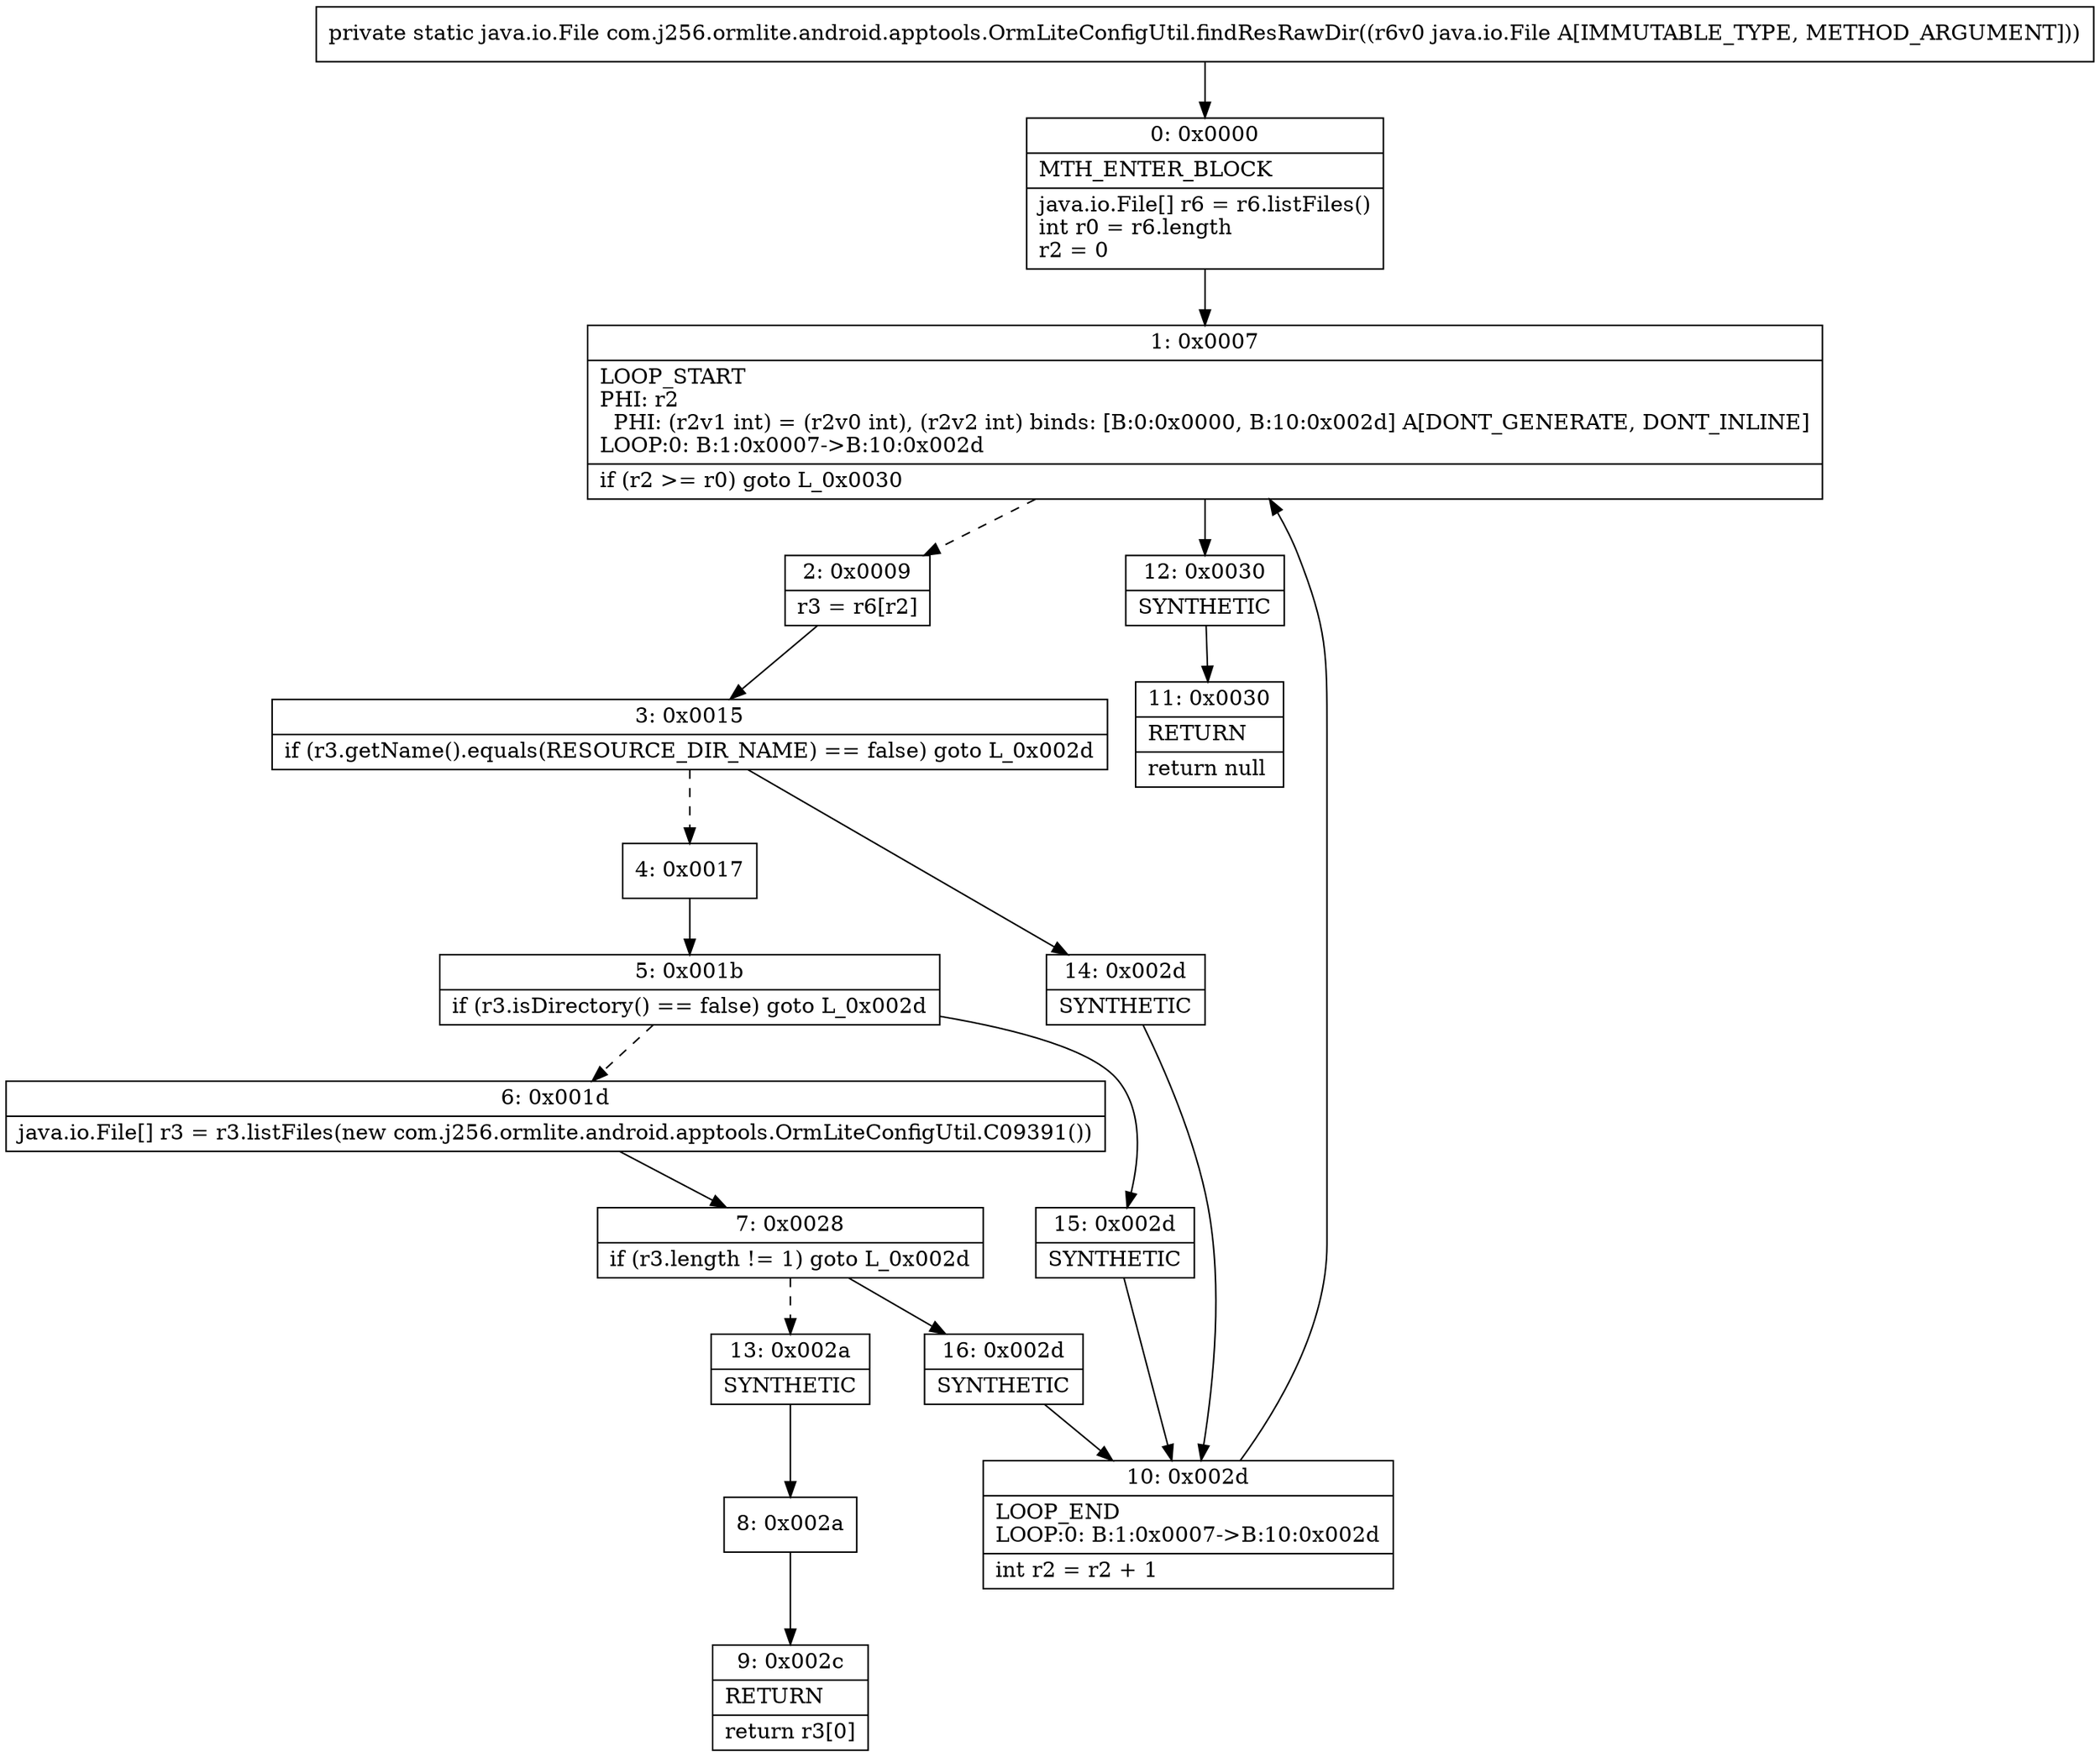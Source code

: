 digraph "CFG forcom.j256.ormlite.android.apptools.OrmLiteConfigUtil.findResRawDir(Ljava\/io\/File;)Ljava\/io\/File;" {
Node_0 [shape=record,label="{0\:\ 0x0000|MTH_ENTER_BLOCK\l|java.io.File[] r6 = r6.listFiles()\lint r0 = r6.length\lr2 = 0\l}"];
Node_1 [shape=record,label="{1\:\ 0x0007|LOOP_START\lPHI: r2 \l  PHI: (r2v1 int) = (r2v0 int), (r2v2 int) binds: [B:0:0x0000, B:10:0x002d] A[DONT_GENERATE, DONT_INLINE]\lLOOP:0: B:1:0x0007\-\>B:10:0x002d\l|if (r2 \>= r0) goto L_0x0030\l}"];
Node_2 [shape=record,label="{2\:\ 0x0009|r3 = r6[r2]\l}"];
Node_3 [shape=record,label="{3\:\ 0x0015|if (r3.getName().equals(RESOURCE_DIR_NAME) == false) goto L_0x002d\l}"];
Node_4 [shape=record,label="{4\:\ 0x0017}"];
Node_5 [shape=record,label="{5\:\ 0x001b|if (r3.isDirectory() == false) goto L_0x002d\l}"];
Node_6 [shape=record,label="{6\:\ 0x001d|java.io.File[] r3 = r3.listFiles(new com.j256.ormlite.android.apptools.OrmLiteConfigUtil.C09391())\l}"];
Node_7 [shape=record,label="{7\:\ 0x0028|if (r3.length != 1) goto L_0x002d\l}"];
Node_8 [shape=record,label="{8\:\ 0x002a}"];
Node_9 [shape=record,label="{9\:\ 0x002c|RETURN\l|return r3[0]\l}"];
Node_10 [shape=record,label="{10\:\ 0x002d|LOOP_END\lLOOP:0: B:1:0x0007\-\>B:10:0x002d\l|int r2 = r2 + 1\l}"];
Node_11 [shape=record,label="{11\:\ 0x0030|RETURN\l|return null\l}"];
Node_12 [shape=record,label="{12\:\ 0x0030|SYNTHETIC\l}"];
Node_13 [shape=record,label="{13\:\ 0x002a|SYNTHETIC\l}"];
Node_14 [shape=record,label="{14\:\ 0x002d|SYNTHETIC\l}"];
Node_15 [shape=record,label="{15\:\ 0x002d|SYNTHETIC\l}"];
Node_16 [shape=record,label="{16\:\ 0x002d|SYNTHETIC\l}"];
MethodNode[shape=record,label="{private static java.io.File com.j256.ormlite.android.apptools.OrmLiteConfigUtil.findResRawDir((r6v0 java.io.File A[IMMUTABLE_TYPE, METHOD_ARGUMENT])) }"];
MethodNode -> Node_0;
Node_0 -> Node_1;
Node_1 -> Node_2[style=dashed];
Node_1 -> Node_12;
Node_2 -> Node_3;
Node_3 -> Node_4[style=dashed];
Node_3 -> Node_14;
Node_4 -> Node_5;
Node_5 -> Node_6[style=dashed];
Node_5 -> Node_15;
Node_6 -> Node_7;
Node_7 -> Node_13[style=dashed];
Node_7 -> Node_16;
Node_8 -> Node_9;
Node_10 -> Node_1;
Node_12 -> Node_11;
Node_13 -> Node_8;
Node_14 -> Node_10;
Node_15 -> Node_10;
Node_16 -> Node_10;
}

